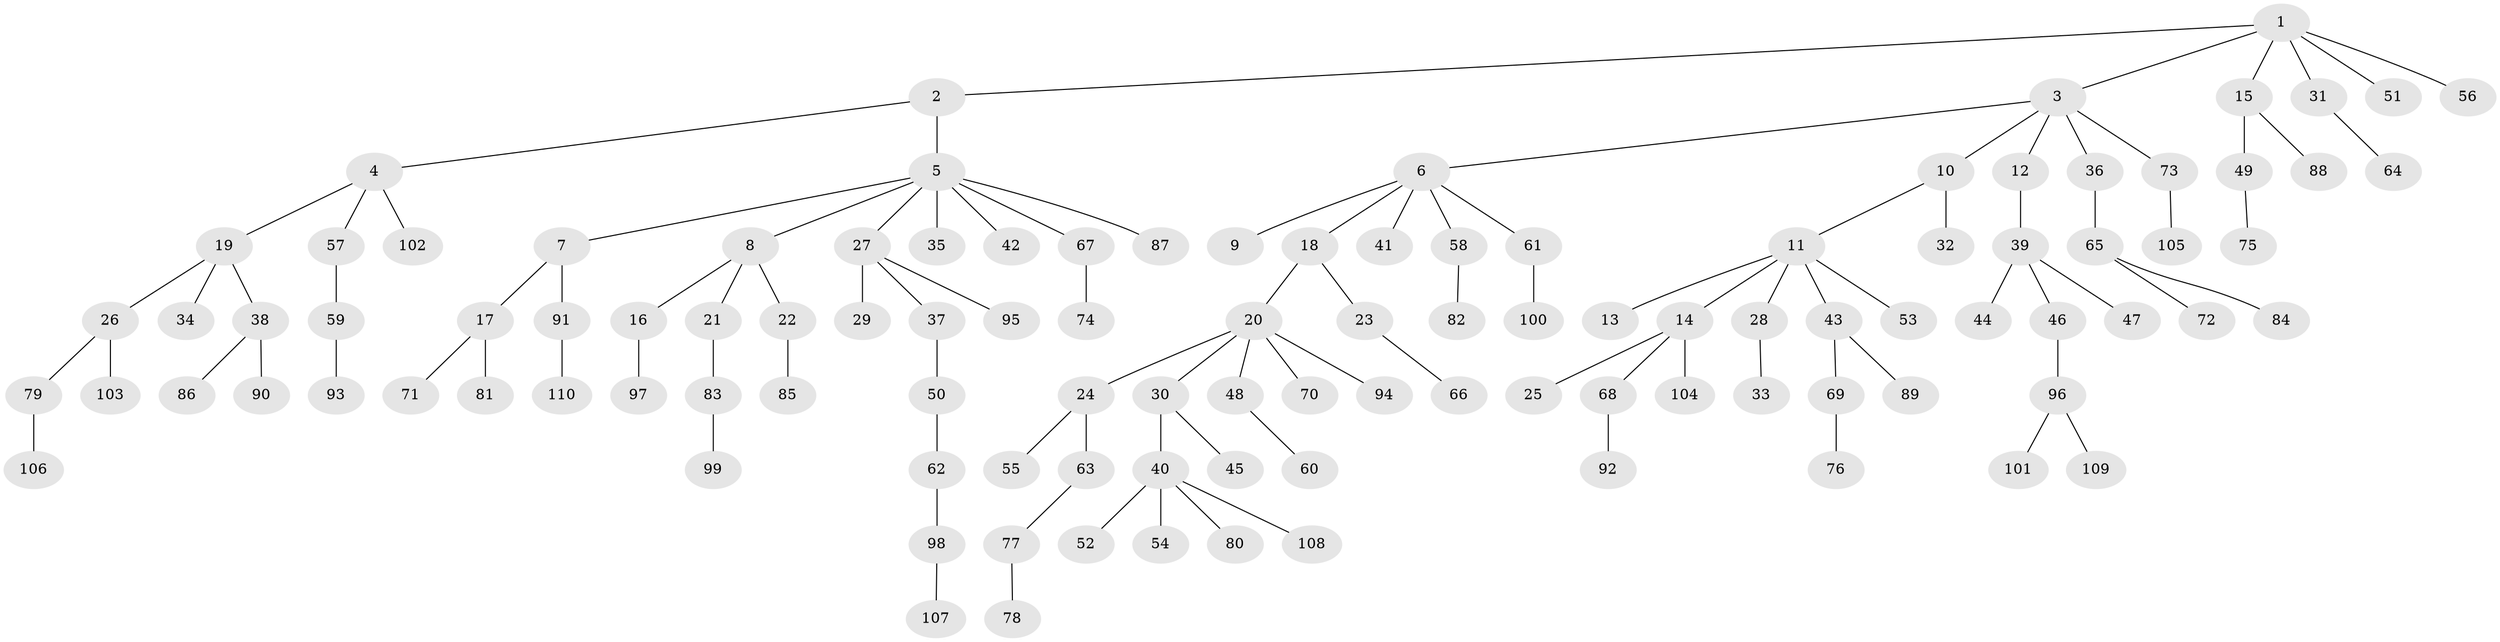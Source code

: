 // Generated by graph-tools (version 1.1) at 2025/50/03/09/25 03:50:23]
// undirected, 110 vertices, 109 edges
graph export_dot {
graph [start="1"]
  node [color=gray90,style=filled];
  1;
  2;
  3;
  4;
  5;
  6;
  7;
  8;
  9;
  10;
  11;
  12;
  13;
  14;
  15;
  16;
  17;
  18;
  19;
  20;
  21;
  22;
  23;
  24;
  25;
  26;
  27;
  28;
  29;
  30;
  31;
  32;
  33;
  34;
  35;
  36;
  37;
  38;
  39;
  40;
  41;
  42;
  43;
  44;
  45;
  46;
  47;
  48;
  49;
  50;
  51;
  52;
  53;
  54;
  55;
  56;
  57;
  58;
  59;
  60;
  61;
  62;
  63;
  64;
  65;
  66;
  67;
  68;
  69;
  70;
  71;
  72;
  73;
  74;
  75;
  76;
  77;
  78;
  79;
  80;
  81;
  82;
  83;
  84;
  85;
  86;
  87;
  88;
  89;
  90;
  91;
  92;
  93;
  94;
  95;
  96;
  97;
  98;
  99;
  100;
  101;
  102;
  103;
  104;
  105;
  106;
  107;
  108;
  109;
  110;
  1 -- 2;
  1 -- 3;
  1 -- 15;
  1 -- 31;
  1 -- 51;
  1 -- 56;
  2 -- 4;
  2 -- 5;
  3 -- 6;
  3 -- 10;
  3 -- 12;
  3 -- 36;
  3 -- 73;
  4 -- 19;
  4 -- 57;
  4 -- 102;
  5 -- 7;
  5 -- 8;
  5 -- 27;
  5 -- 35;
  5 -- 42;
  5 -- 67;
  5 -- 87;
  6 -- 9;
  6 -- 18;
  6 -- 41;
  6 -- 58;
  6 -- 61;
  7 -- 17;
  7 -- 91;
  8 -- 16;
  8 -- 21;
  8 -- 22;
  10 -- 11;
  10 -- 32;
  11 -- 13;
  11 -- 14;
  11 -- 28;
  11 -- 43;
  11 -- 53;
  12 -- 39;
  14 -- 25;
  14 -- 68;
  14 -- 104;
  15 -- 49;
  15 -- 88;
  16 -- 97;
  17 -- 71;
  17 -- 81;
  18 -- 20;
  18 -- 23;
  19 -- 26;
  19 -- 34;
  19 -- 38;
  20 -- 24;
  20 -- 30;
  20 -- 48;
  20 -- 70;
  20 -- 94;
  21 -- 83;
  22 -- 85;
  23 -- 66;
  24 -- 55;
  24 -- 63;
  26 -- 79;
  26 -- 103;
  27 -- 29;
  27 -- 37;
  27 -- 95;
  28 -- 33;
  30 -- 40;
  30 -- 45;
  31 -- 64;
  36 -- 65;
  37 -- 50;
  38 -- 86;
  38 -- 90;
  39 -- 44;
  39 -- 46;
  39 -- 47;
  40 -- 52;
  40 -- 54;
  40 -- 80;
  40 -- 108;
  43 -- 69;
  43 -- 89;
  46 -- 96;
  48 -- 60;
  49 -- 75;
  50 -- 62;
  57 -- 59;
  58 -- 82;
  59 -- 93;
  61 -- 100;
  62 -- 98;
  63 -- 77;
  65 -- 72;
  65 -- 84;
  67 -- 74;
  68 -- 92;
  69 -- 76;
  73 -- 105;
  77 -- 78;
  79 -- 106;
  83 -- 99;
  91 -- 110;
  96 -- 101;
  96 -- 109;
  98 -- 107;
}
